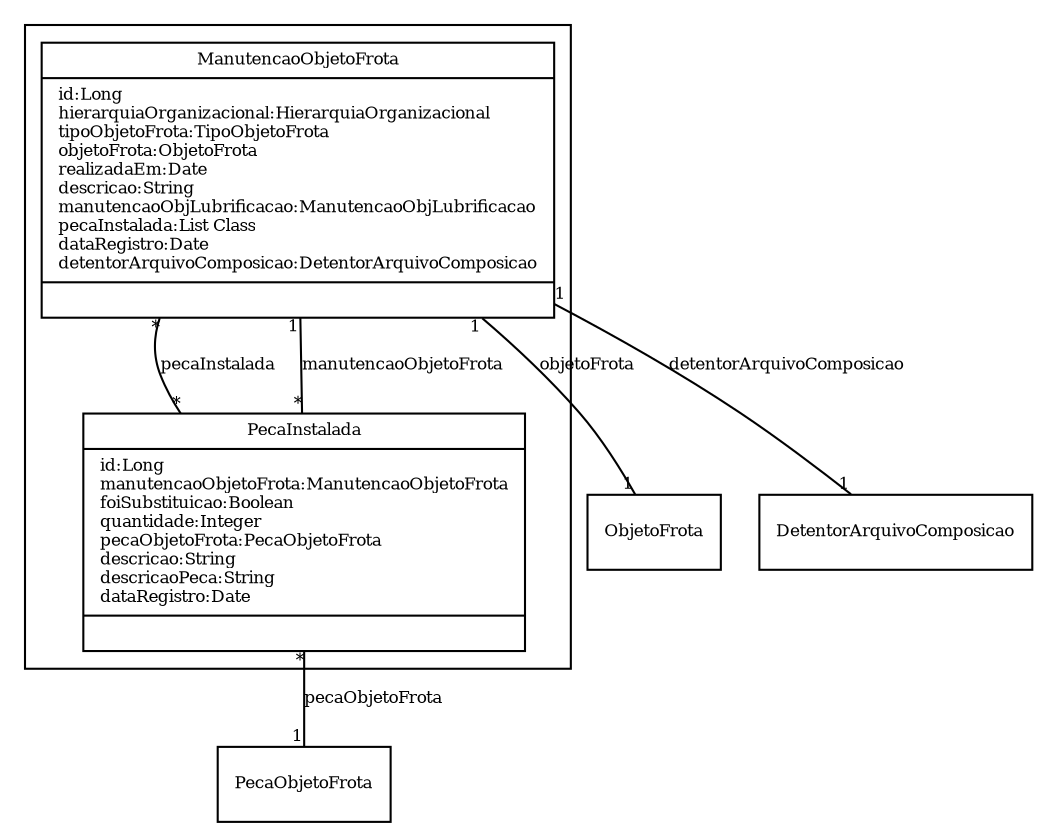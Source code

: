digraph G{
fontname = "Times-Roman"
fontsize = 8

node [
        fontname = "Times-Roman"
        fontsize = 8
        shape = "record"
]

edge [
        fontname = "Times-Roman"
        fontsize = 8
]

subgraph clusterMANUTENCOES
{
ManutencaoObjetoFrota [label = "{ManutencaoObjetoFrota|id:Long\lhierarquiaOrganizacional:HierarquiaOrganizacional\ltipoObjetoFrota:TipoObjetoFrota\lobjetoFrota:ObjetoFrota\lrealizadaEm:Date\ldescricao:String\lmanutencaoObjLubrificacao:ManutencaoObjLubrificacao\lpecaInstalada:List Class\ldataRegistro:Date\ldetentorArquivoComposicao:DetentorArquivoComposicao\l|\l}"]
PecaInstalada [label = "{PecaInstalada|id:Long\lmanutencaoObjetoFrota:ManutencaoObjetoFrota\lfoiSubstituicao:Boolean\lquantidade:Integer\lpecaObjetoFrota:PecaObjetoFrota\ldescricao:String\ldescricaoPeca:String\ldataRegistro:Date\l|\l}"]
}
edge [arrowhead = "none" headlabel = "1" taillabel = "1"] ManutencaoObjetoFrota -> ObjetoFrota [label = "objetoFrota"]
edge [arrowhead = "none" headlabel = "*" taillabel = "*"] ManutencaoObjetoFrota -> PecaInstalada [label = "pecaInstalada"]
edge [arrowhead = "none" headlabel = "1" taillabel = "1"] ManutencaoObjetoFrota -> DetentorArquivoComposicao [label = "detentorArquivoComposicao"]
edge [arrowhead = "none" headlabel = "1" taillabel = "*"] PecaInstalada -> ManutencaoObjetoFrota [label = "manutencaoObjetoFrota"]
edge [arrowhead = "none" headlabel = "1" taillabel = "*"] PecaInstalada -> PecaObjetoFrota [label = "pecaObjetoFrota"]
}
